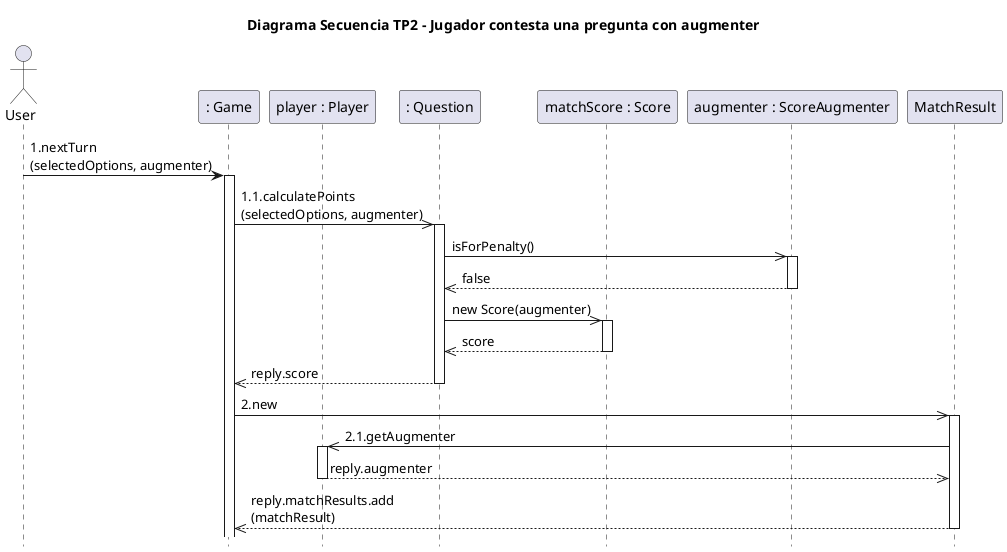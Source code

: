 @startuml

actor User
title Diagrama Secuencia TP2 - Jugador contesta una pregunta con augmenter
hide footbox

participant ": Game" as game
participant "player : Player" as player
participant ": Question" as question
participant "matchScore : Score" as score
participant "augmenter : ScoreAugmenter" as augmenter


User -> game:1.nextTurn\n(selectedOptions, augmenter)
activate game
game->>question:1.1.calculatePoints\n(selectedOptions, augmenter)
activate question
question ->> augmenter:isForPenalty()
activate augmenter
augmenter -->> question:false
deactivate augmenter
question ->> score:new Score(augmenter)
activate score
score -->> question:score
deactivate score
question -->>game:reply.score
deactivate question
game->>MatchResult:2.new
activate MatchResult
MatchResult->>player:2.1.getAugmenter
activate player
player-->>MatchResult:reply.augmenter
deactivate player
MatchResult-->>game:reply.matchResults.add\n(matchResult)
deactivate MatchResult

@enduml